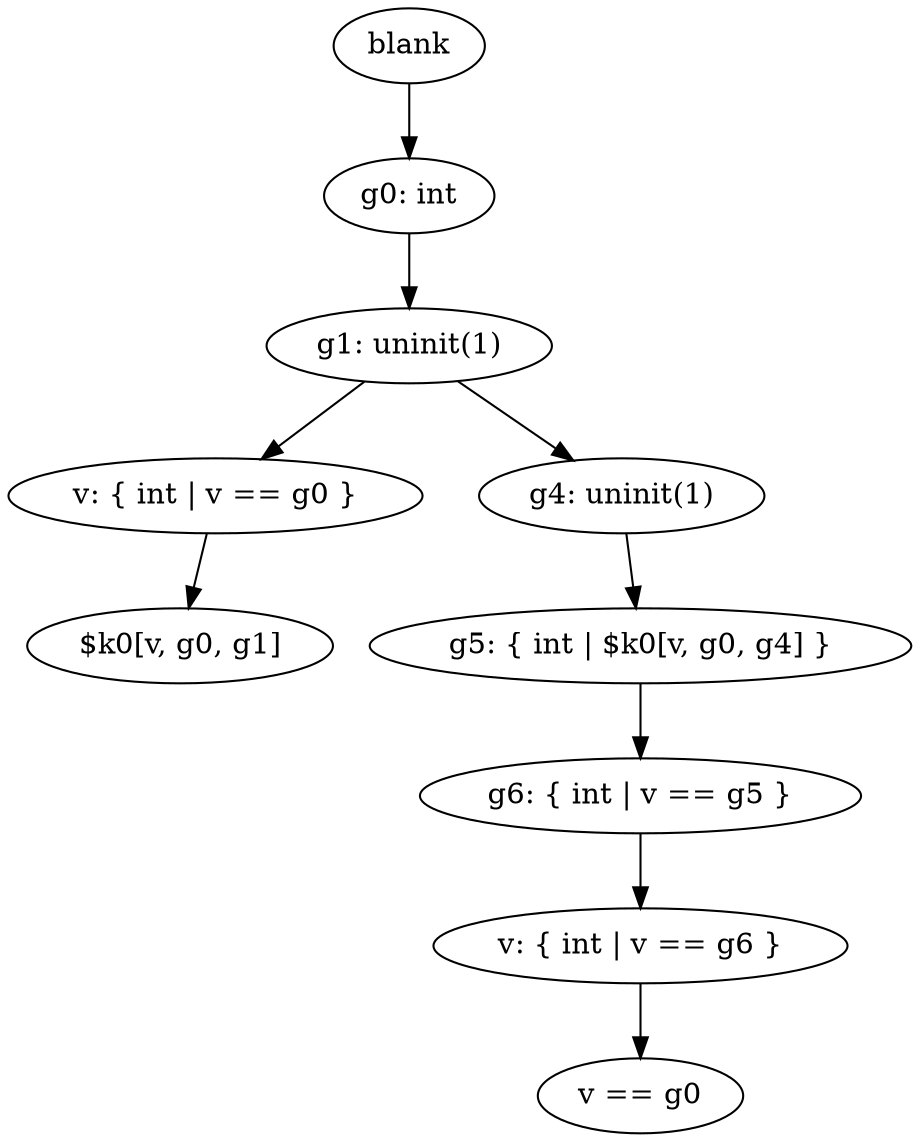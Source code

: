 digraph g {
  "node0"[
    label = "blank"
  ];
  "node0" -> "node1"
  "node1"[
    label = "g0: int"
  ];
  "node1" -> "node2"
  "node2"[
    label = "g1: uninit(1)"
  ];
  "node2" -> "node3"
  "node2" -> "node5"
  "node3"[
    label = "v: { int | v == g0 }"
  ];
  "node3" -> "node4"
  "node4"[
    label = "$k0[v, g0, g1]"
  ];
  "node5"[
    label = "g4: uninit(1)"
  ];
  "node5" -> "node6"
  "node6"[
    label = "g5: { int | $k0[v, g0, g4] }"
  ];
  "node6" -> "node7"
  "node7"[
    label = "g6: { int | v == g5 }"
  ];
  "node7" -> "node8"
  "node8"[
    label = "v: { int | v == g6 }"
  ];
  "node8" -> "node9"
  "node9"[
    label = "v == g0"
  ];
}
